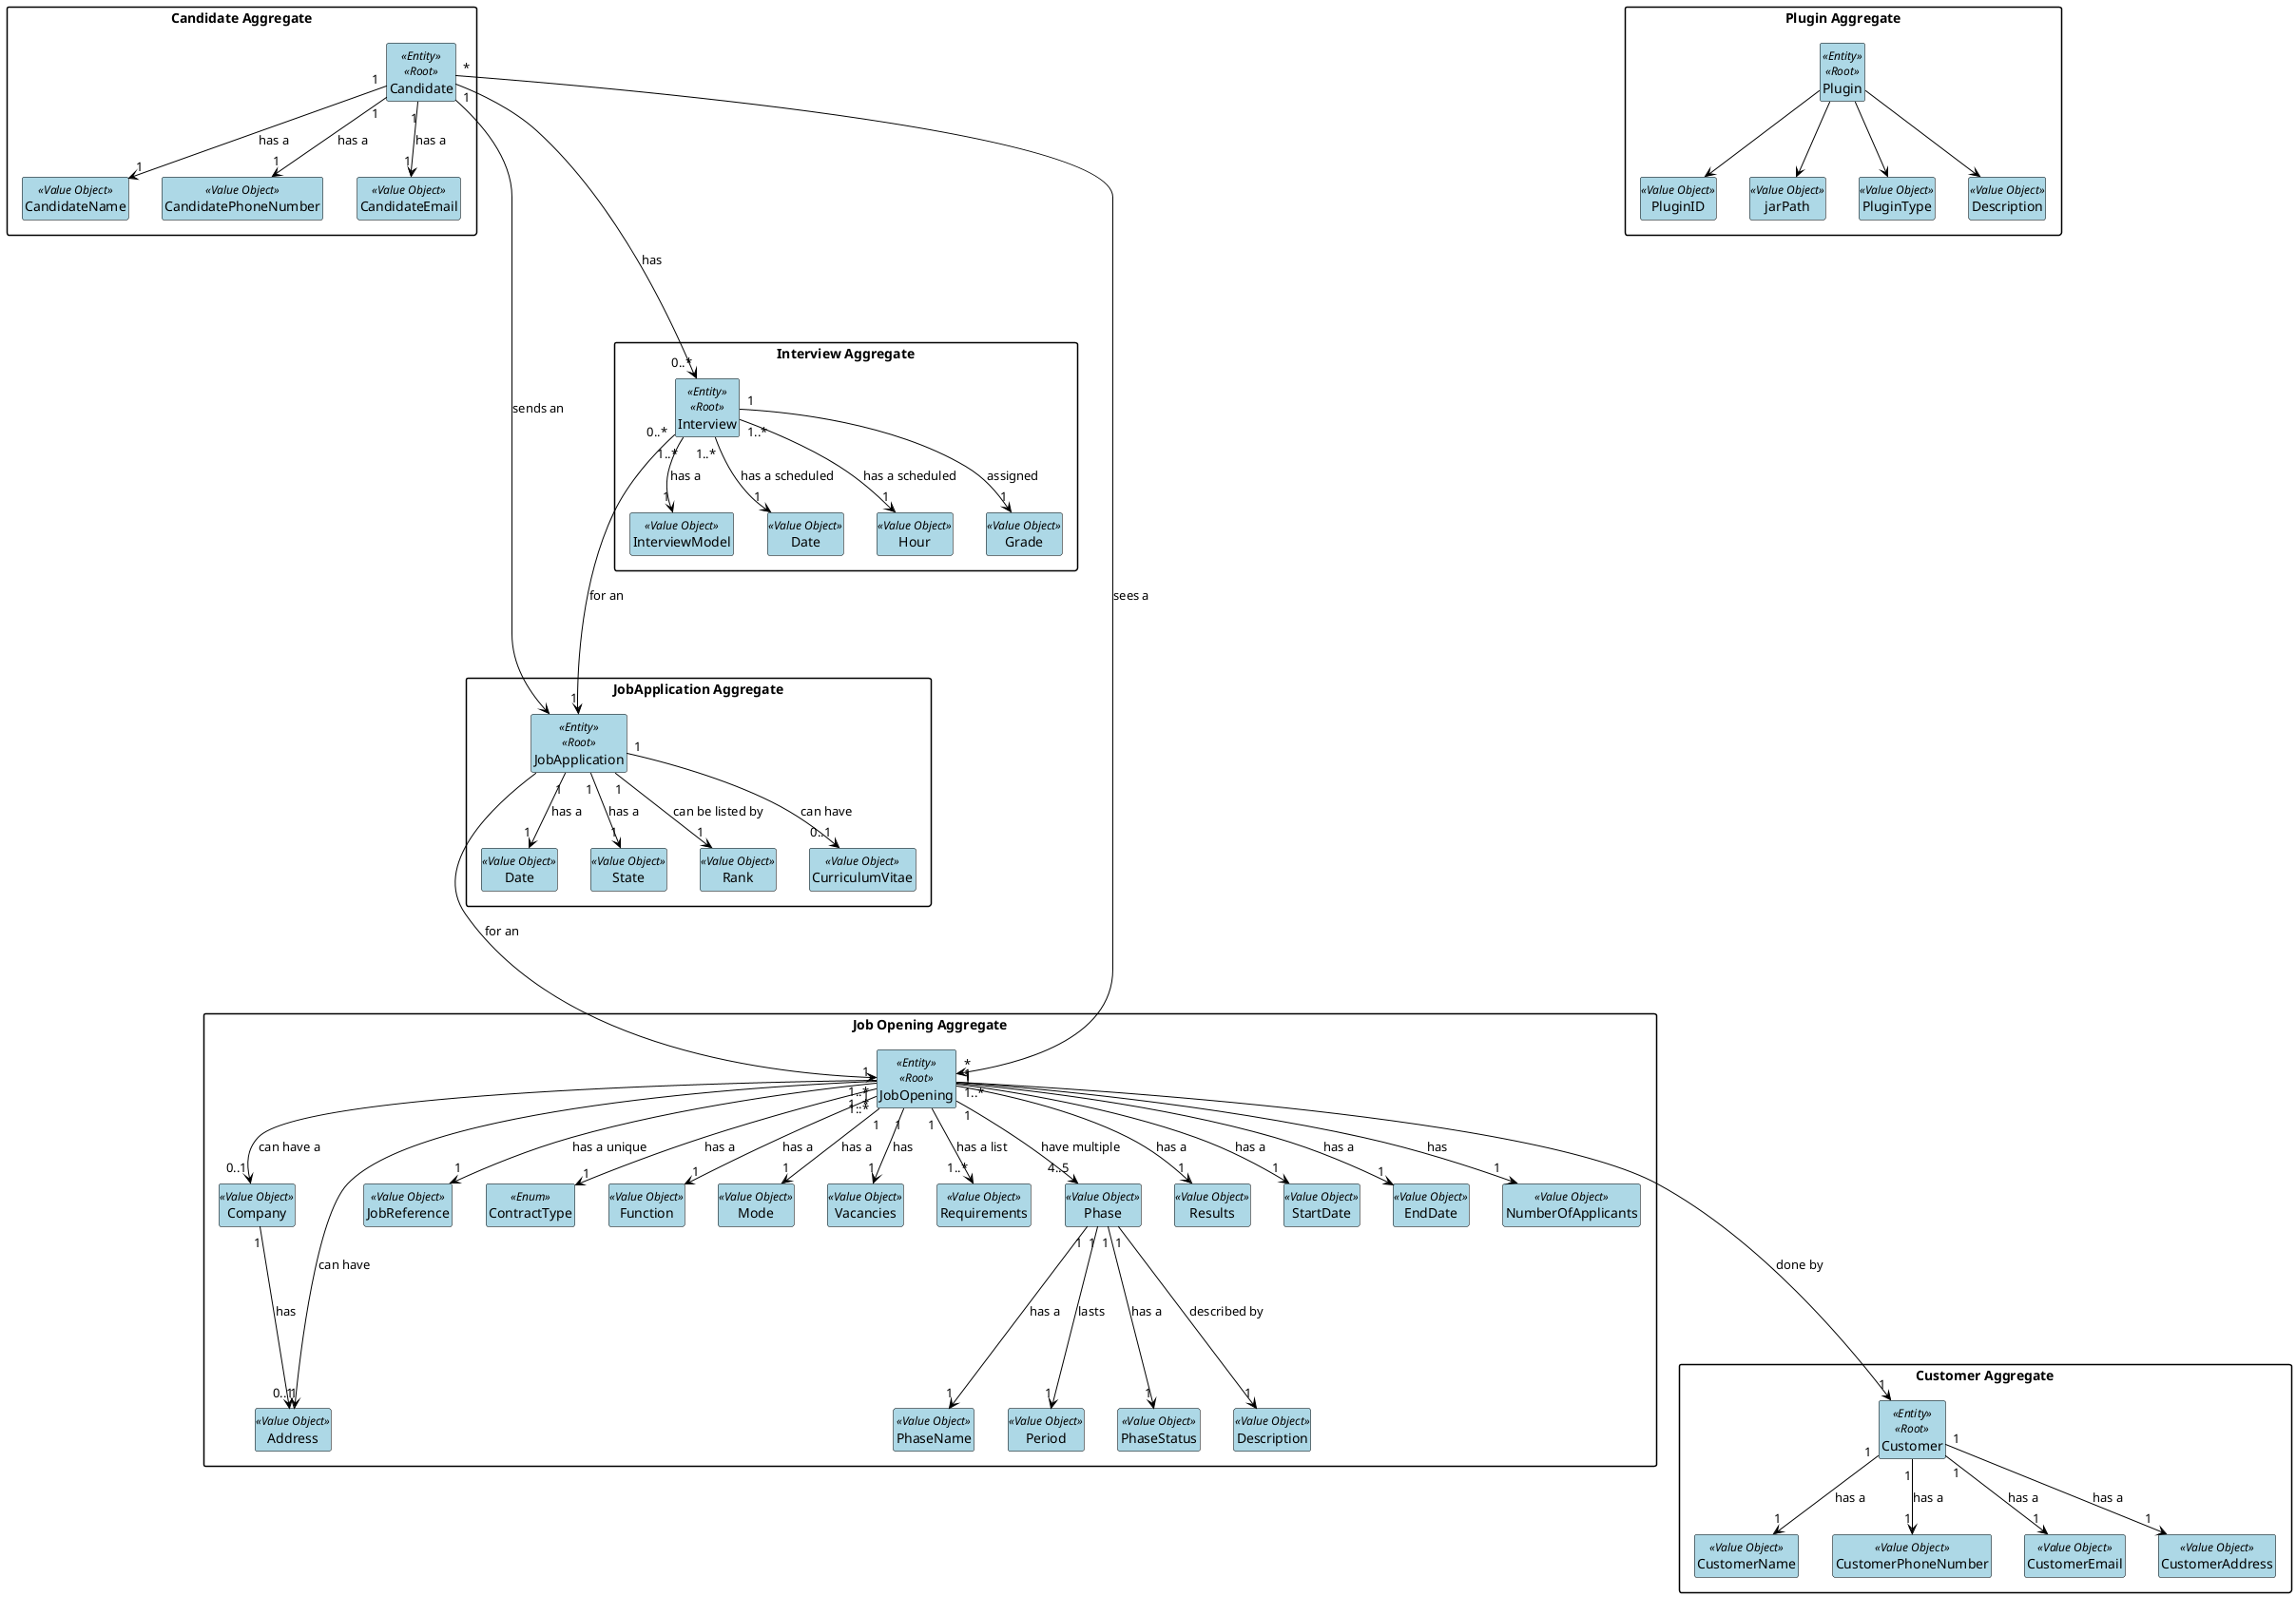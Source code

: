 @startuml
hide methods
hide circle
hide attributes

'skinparam linetype ortho
'skinparam linetype polyline
skinparam packageStyle rect

skinparam class {
    BackgroundColor LightBlue
    ArrowColor Black
    BorderColor Black
    FontColor Black
    FontSize 14
}

skinparam relationship {
    ArrowColor Black
    ArrowFontColor Black
    ArrowFontSize 14
}


package "Candidate Aggregate" {
class Candidate <<Entity>> <<Root>>

class CandidateName <<Value Object>>
class CandidatePhoneNumber <<Value Object>>
class CandidateEmail <<Value Object>>

Candidate "1"--> "1" CandidateName : has a
Candidate "1" --> "1" CandidatePhoneNumber : has a
Candidate "1" --> "1" CandidateEmail : has a
}


package "Customer Aggregate" {
class Customer <<Entity>> <<Root>>

class CustomerName <<Value Object>>
class CustomerPhoneNumber <<Value Object>>
class CustomerEmail <<Value Object>>
class CustomerAddress <<Value Object>>


Customer "1"--> "1" CustomerName : has a
Customer "1" --> "1" CustomerPhoneNumber : has a
Customer "1" --> "1" CustomerEmail : has a
Customer "1" --> "1" CustomerAddress : has a

}


package "JobApplication Aggregate" {
class JobApplication <<Entity>> <<Root>>

class Date <<Value Object>>
class State <<Value Object>>
class Rank <<Value Object>>
class CurriculumVitae <<Value Object>>


JobApplication "1" --> "0..1" CurriculumVitae : can have
JobApplication "1" --> "1" Date : has a
JobApplication "1" -->"1" State : has a
JobApplication "1" --> "1" Rank : can be listed by

}


package "Job Opening Aggregate" {
class JobOpening <<Entity>> <<Root>>

class Company <<Value Object>>
class Address <<Value Object>>
class JobReference <<Value Object>>
class ContractType <<Enum>>
class Function <<Value Object>>
class Mode <<Value Object>>
class Vacancies <<Value Object>>
class Requirements <<Value Object>>
class Phase <<Value Object>>
class PhaseName <<Value Object>>
class Period <<Value Object>>
class PhaseStatus <<Value Object>>
class Description <<Value Object>>
class Results <<Value Object>>
class StartDate <<Value Object>>
class EndDate <<Value Object>>

class NumberOfApplicants <<Value Object>>
class Address <<Value Object>>

JobOpening "1" --> "0..1" Company : can have a
Company "1" ---> "1" Address : has
JobOpening "1" --> "1" JobReference : has a unique
JobOpening "1..*" --> "1" ContractType : has a
JobOpening "1..*" --> "1" Function : has a
JobOpening "1" --> "1" Mode : has a
JobOpening "1" --> "1" Vacancies : has
JobOpening "1" --> "1..*" Requirements : has a list
JobOpening "1" --> "4..5" Phase : have multiple
Phase "1" ---> "1" PhaseStatus : has a
Phase "1" ---> "1" PhaseName : has a
Phase "1" ---> "1" Description : described by
Phase "1" ---> "1" Period : lasts
JobOpening "1" --> "1" Results : has a
JobOpening "1" --> "1" StartDate : has a
JobOpening "1" --> "1" EndDate : has a
JobOpening "1" --> "1" NumberOfApplicants : has
JobOpening "1..*" --> "0..1" Address : can have

}

package "Interview Aggregate" {
class Interview <<Entity>> <<Root>>


class InterviewModel <<Value Object>>
class Date <<Value Object>>
class Hour <<Value Object>>
class Grade <<Value Object>>


Interview "1..*" --> "1" Date : has a scheduled
Interview "1..*" --> "1" InterviewModel : has a
Interview "1..*" --> "1" Hour : has a scheduled
Interview "1" --> "1" Grade : assigned

}


JobOpening "1..*" ---down-> "1" Customer : done by
Candidate "1" ---down-> "0..*" Interview : has
Interview "0..*" ---down-> "1" JobApplication : for an
JobApplication ---down-> JobOpening : for an
Candidate -down----> JobApplication : sends an
Candidate "*" ---down-> "*" JobOpening : sees a

package "Plugin Aggregate"{
class Plugin <<Entity>> <<Root>>

class PluginID <<Value Object>>
class jarPath <<Value Object>>
class PluginType <<Value Object>>
class Description <<Value Object>>

Plugin --> PluginID
Plugin --> jarPath
Plugin --> PluginType
Plugin --> Description

}

@enduml